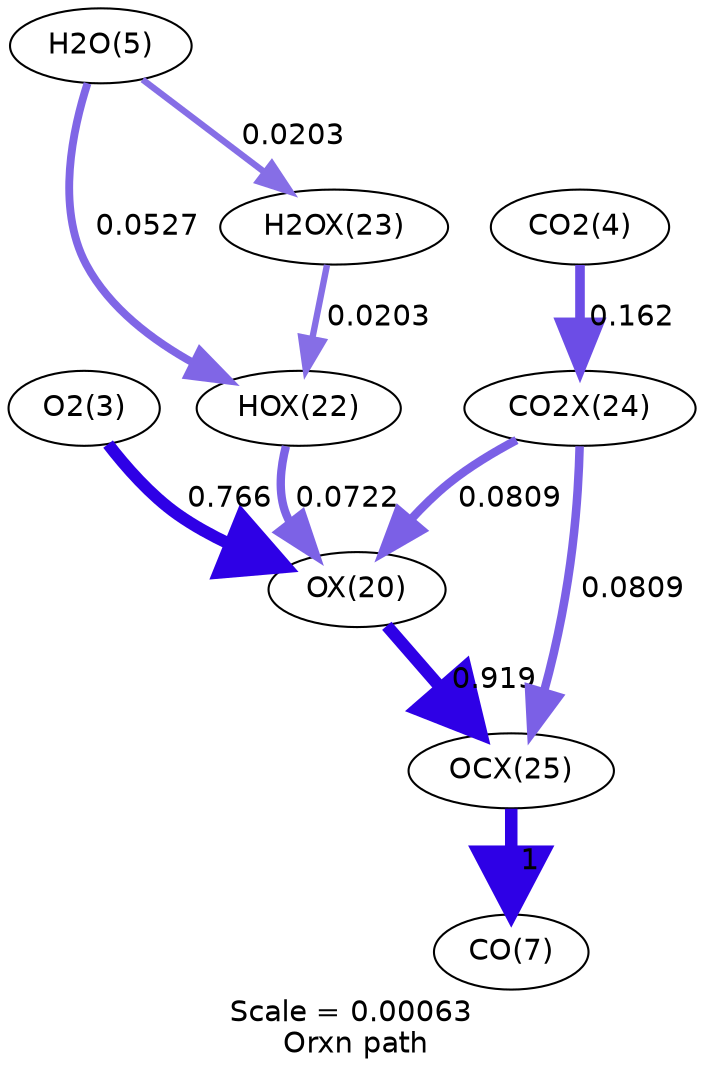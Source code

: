 digraph reaction_paths {
center=1;
s4 -> s24[fontname="Helvetica", penwidth=5.8, arrowsize=2.9, color="0.7, 1.27, 0.9"
, label=" 0.766"];
s26 -> s24[fontname="Helvetica", penwidth=4.02, arrowsize=2.01, color="0.7, 0.572, 0.9"
, label=" 0.0722"];
s24 -> s29[fontname="Helvetica", penwidth=5.94, arrowsize=2.97, color="0.7, 1.42, 0.9"
, label=" 0.919"];
s28 -> s24[fontname="Helvetica", penwidth=4.1, arrowsize=2.05, color="0.7, 0.581, 0.9"
, label=" 0.0809"];
s6 -> s26[fontname="Helvetica", penwidth=3.78, arrowsize=1.89, color="0.7, 0.553, 0.9"
, label=" 0.0527"];
s27 -> s26[fontname="Helvetica", penwidth=3.06, arrowsize=1.53, color="0.7, 0.52, 0.9"
, label=" 0.0203"];
s6 -> s27[fontname="Helvetica", penwidth=3.06, arrowsize=1.53, color="0.7, 0.52, 0.9"
, label=" 0.0203"];
s29 -> s8[fontname="Helvetica", penwidth=6, arrowsize=3, color="0.7, 1.5, 0.9"
, label=" 1"];
s28 -> s29[fontname="Helvetica", penwidth=4.1, arrowsize=2.05, color="0.7, 0.581, 0.9"
, label=" 0.0809"];
s5 -> s28[fontname="Helvetica", penwidth=4.62, arrowsize=2.31, color="0.7, 0.662, 0.9"
, label=" 0.162"];
s4 [ fontname="Helvetica", label="O2(3)"];
s5 [ fontname="Helvetica", label="CO2(4)"];
s6 [ fontname="Helvetica", label="H2O(5)"];
s8 [ fontname="Helvetica", label="CO(7)"];
s24 [ fontname="Helvetica", label="OX(20)"];
s26 [ fontname="Helvetica", label="HOX(22)"];
s27 [ fontname="Helvetica", label="H2OX(23)"];
s28 [ fontname="Helvetica", label="CO2X(24)"];
s29 [ fontname="Helvetica", label="OCX(25)"];
 label = "Scale = 0.00063\l Orxn path";
 fontname = "Helvetica";
}
